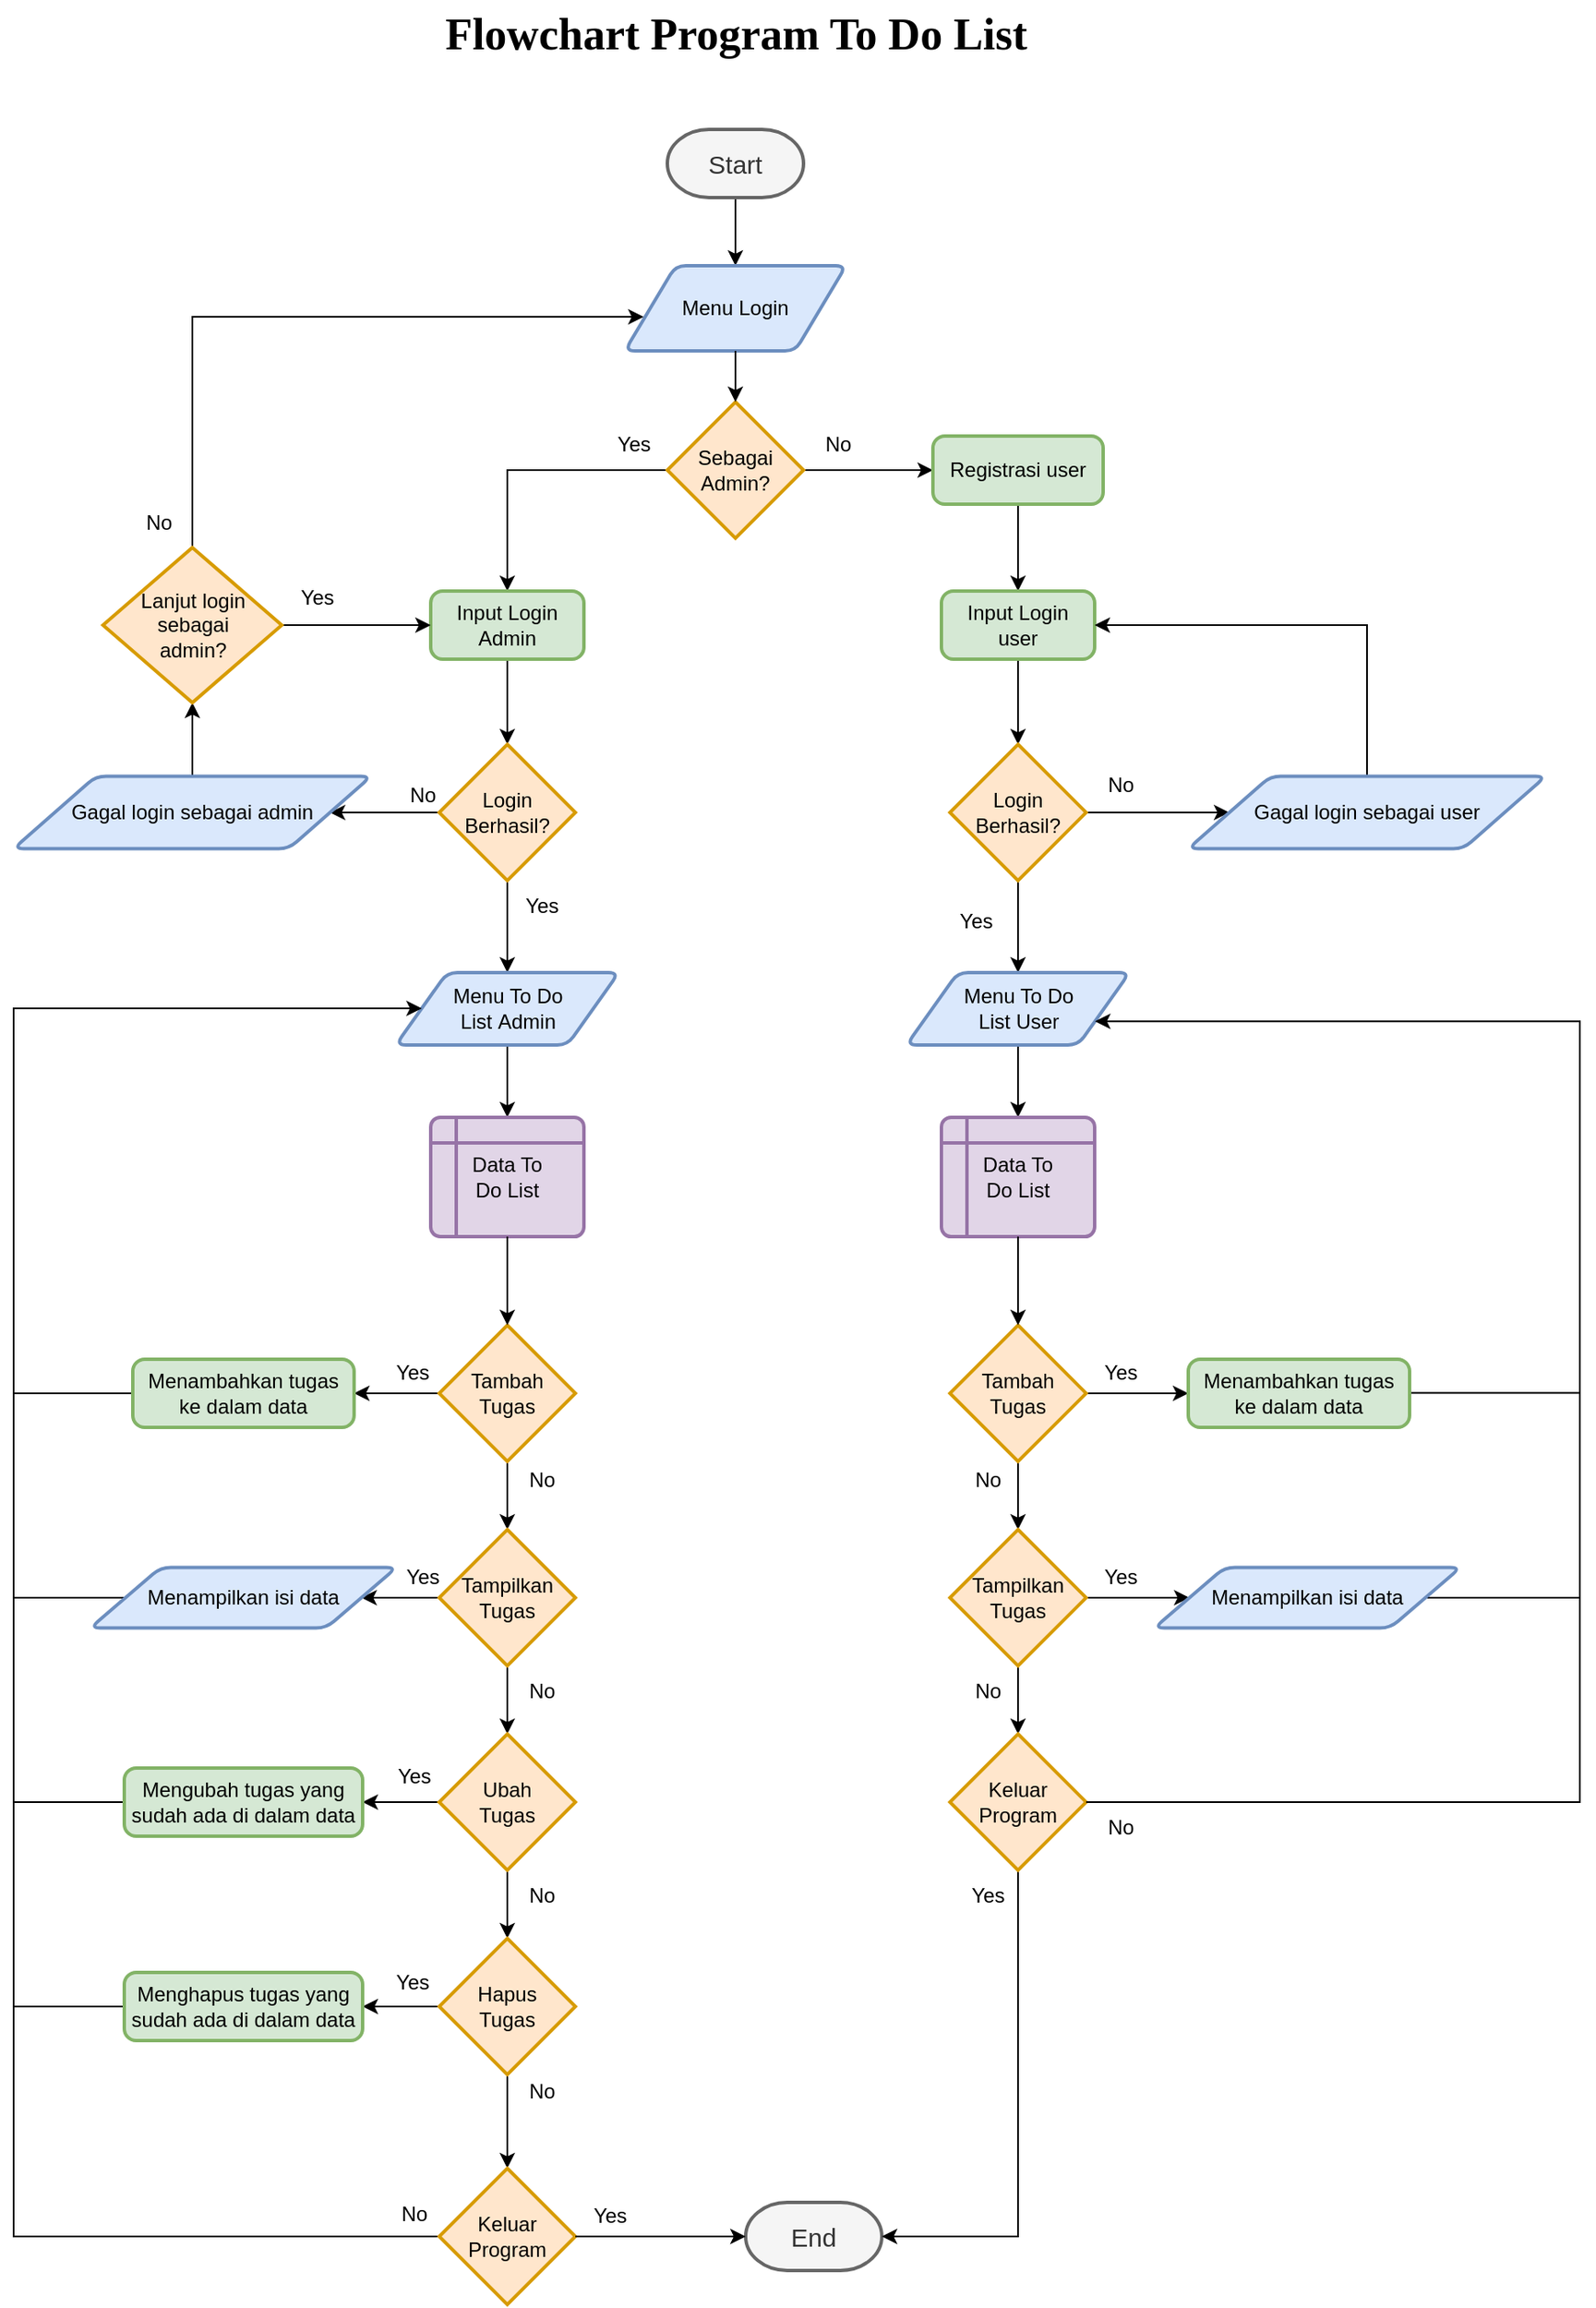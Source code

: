 <mxfile version="24.7.17">
  <diagram id="C5RBs43oDa-KdzZeNtuy" name="Page-1">
    <mxGraphModel dx="2227" dy="828" grid="0" gridSize="10" guides="1" tooltips="1" connect="1" arrows="1" fold="1" page="1" pageScale="1" pageWidth="827" pageHeight="1169" math="0" shadow="0">
      <root>
        <mxCell id="WIyWlLk6GJQsqaUBKTNV-0" />
        <mxCell id="WIyWlLk6GJQsqaUBKTNV-1" parent="WIyWlLk6GJQsqaUBKTNV-0" />
        <mxCell id="1M9hGgyov5NjB-ZIpMgV-0" value="Flowchart Program To Do List" style="text;html=1;align=center;verticalAlign=middle;resizable=0;points=[];autosize=1;strokeColor=none;fillColor=none;fontSize=26;fontStyle=1;fontFamily=Times New Roman;" parent="WIyWlLk6GJQsqaUBKTNV-1" vertex="1">
          <mxGeometry x="-106" y="44" width="340" height="40" as="geometry" />
        </mxCell>
        <mxCell id="1M9hGgyov5NjB-ZIpMgV-9" style="edgeStyle=orthogonalEdgeStyle;rounded=0;orthogonalLoop=1;jettySize=auto;html=1;entryX=0.5;entryY=0;entryDx=0;entryDy=0;" parent="WIyWlLk6GJQsqaUBKTNV-1" source="1M9hGgyov5NjB-ZIpMgV-5" target="1M9hGgyov5NjB-ZIpMgV-7" edge="1">
          <mxGeometry relative="1" as="geometry" />
        </mxCell>
        <mxCell id="1M9hGgyov5NjB-ZIpMgV-5" value="&lt;font style=&quot;font-size: 15px;&quot;&gt;Start&lt;/font&gt;" style="strokeWidth=2;html=1;shape=mxgraph.flowchart.terminator;whiteSpace=wrap;fillColor=#f5f5f5;strokeColor=#666666;fontColor=#333333;" parent="WIyWlLk6GJQsqaUBKTNV-1" vertex="1">
          <mxGeometry x="24" y="120" width="80" height="40" as="geometry" />
        </mxCell>
        <mxCell id="1M9hGgyov5NjB-ZIpMgV-6" value="&lt;font style=&quot;font-size: 15px;&quot;&gt;End&lt;/font&gt;" style="strokeWidth=2;html=1;shape=mxgraph.flowchart.terminator;whiteSpace=wrap;fillColor=#f5f5f5;strokeColor=#666666;fontColor=#333333;" parent="WIyWlLk6GJQsqaUBKTNV-1" vertex="1">
          <mxGeometry x="70" y="1337" width="80" height="40" as="geometry" />
        </mxCell>
        <mxCell id="1M9hGgyov5NjB-ZIpMgV-7" value="Menu Login" style="shape=parallelogram;html=1;strokeWidth=2;perimeter=parallelogramPerimeter;whiteSpace=wrap;rounded=1;arcSize=12;size=0.23;fillColor=#dae8fc;strokeColor=#6c8ebf;" parent="WIyWlLk6GJQsqaUBKTNV-1" vertex="1">
          <mxGeometry x="-1" y="200" width="130" height="50" as="geometry" />
        </mxCell>
        <mxCell id="1M9hGgyov5NjB-ZIpMgV-104" style="edgeStyle=orthogonalEdgeStyle;rounded=0;orthogonalLoop=1;jettySize=auto;html=1;" parent="WIyWlLk6GJQsqaUBKTNV-1" source="1M9hGgyov5NjB-ZIpMgV-10" target="1M9hGgyov5NjB-ZIpMgV-102" edge="1">
          <mxGeometry relative="1" as="geometry" />
        </mxCell>
        <mxCell id="1M9hGgyov5NjB-ZIpMgV-105" style="edgeStyle=orthogonalEdgeStyle;rounded=0;orthogonalLoop=1;jettySize=auto;html=1;entryX=0.5;entryY=0;entryDx=0;entryDy=0;" parent="WIyWlLk6GJQsqaUBKTNV-1" source="1M9hGgyov5NjB-ZIpMgV-10" target="1M9hGgyov5NjB-ZIpMgV-21" edge="1">
          <mxGeometry relative="1" as="geometry" />
        </mxCell>
        <mxCell id="1M9hGgyov5NjB-ZIpMgV-10" value="Sebagai Admin?" style="strokeWidth=2;html=1;shape=mxgraph.flowchart.decision;whiteSpace=wrap;fillColor=#ffe6cc;strokeColor=#d79b00;" parent="WIyWlLk6GJQsqaUBKTNV-1" vertex="1">
          <mxGeometry x="24" y="280" width="80" height="80" as="geometry" />
        </mxCell>
        <mxCell id="1M9hGgyov5NjB-ZIpMgV-11" style="edgeStyle=orthogonalEdgeStyle;rounded=0;orthogonalLoop=1;jettySize=auto;html=1;entryX=0.5;entryY=0;entryDx=0;entryDy=0;entryPerimeter=0;" parent="WIyWlLk6GJQsqaUBKTNV-1" source="1M9hGgyov5NjB-ZIpMgV-7" target="1M9hGgyov5NjB-ZIpMgV-10" edge="1">
          <mxGeometry relative="1" as="geometry" />
        </mxCell>
        <mxCell id="1M9hGgyov5NjB-ZIpMgV-15" value="No" style="text;html=1;align=center;verticalAlign=middle;resizable=0;points=[];autosize=1;strokeColor=none;fillColor=none;" parent="WIyWlLk6GJQsqaUBKTNV-1" vertex="1">
          <mxGeometry x="104" y="290" width="40" height="30" as="geometry" />
        </mxCell>
        <mxCell id="1M9hGgyov5NjB-ZIpMgV-25" value="" style="edgeStyle=orthogonalEdgeStyle;rounded=0;orthogonalLoop=1;jettySize=auto;html=1;" parent="WIyWlLk6GJQsqaUBKTNV-1" source="1M9hGgyov5NjB-ZIpMgV-21" target="1M9hGgyov5NjB-ZIpMgV-24" edge="1">
          <mxGeometry relative="1" as="geometry" />
        </mxCell>
        <mxCell id="1M9hGgyov5NjB-ZIpMgV-21" value="Input Login Admin" style="rounded=1;whiteSpace=wrap;html=1;absoluteArcSize=1;arcSize=14;strokeWidth=2;fillColor=#d5e8d4;strokeColor=#82b366;" parent="WIyWlLk6GJQsqaUBKTNV-1" vertex="1">
          <mxGeometry x="-115" y="391" width="90" height="40" as="geometry" />
        </mxCell>
        <mxCell id="1M9hGgyov5NjB-ZIpMgV-28" value="" style="edgeStyle=orthogonalEdgeStyle;rounded=0;orthogonalLoop=1;jettySize=auto;html=1;" parent="WIyWlLk6GJQsqaUBKTNV-1" source="1M9hGgyov5NjB-ZIpMgV-24" target="1M9hGgyov5NjB-ZIpMgV-26" edge="1">
          <mxGeometry relative="1" as="geometry" />
        </mxCell>
        <mxCell id="1M9hGgyov5NjB-ZIpMgV-91" style="edgeStyle=orthogonalEdgeStyle;rounded=0;orthogonalLoop=1;jettySize=auto;html=1;entryX=0.5;entryY=0;entryDx=0;entryDy=0;" parent="WIyWlLk6GJQsqaUBKTNV-1" source="1M9hGgyov5NjB-ZIpMgV-24" target="1M9hGgyov5NjB-ZIpMgV-31" edge="1">
          <mxGeometry relative="1" as="geometry" />
        </mxCell>
        <mxCell id="1M9hGgyov5NjB-ZIpMgV-24" value="Login Berhasil?" style="strokeWidth=2;html=1;shape=mxgraph.flowchart.decision;whiteSpace=wrap;fillColor=#ffe6cc;strokeColor=#d79b00;" parent="WIyWlLk6GJQsqaUBKTNV-1" vertex="1">
          <mxGeometry x="-110" y="481" width="80" height="80" as="geometry" />
        </mxCell>
        <mxCell id="1M9hGgyov5NjB-ZIpMgV-112" value="" style="edgeStyle=orthogonalEdgeStyle;rounded=0;orthogonalLoop=1;jettySize=auto;html=1;" parent="WIyWlLk6GJQsqaUBKTNV-1" source="1M9hGgyov5NjB-ZIpMgV-26" target="1M9hGgyov5NjB-ZIpMgV-111" edge="1">
          <mxGeometry relative="1" as="geometry" />
        </mxCell>
        <mxCell id="1M9hGgyov5NjB-ZIpMgV-26" value="Gagal login sebagai admin" style="shape=parallelogram;html=1;strokeWidth=2;perimeter=parallelogramPerimeter;whiteSpace=wrap;rounded=1;arcSize=12;size=0.23;fontSize=12;fillColor=#dae8fc;strokeColor=#6c8ebf;" parent="WIyWlLk6GJQsqaUBKTNV-1" vertex="1">
          <mxGeometry x="-360" y="499.75" width="210" height="42.5" as="geometry" />
        </mxCell>
        <mxCell id="1M9hGgyov5NjB-ZIpMgV-29" value="No" style="text;html=1;align=center;verticalAlign=middle;resizable=0;points=[];autosize=1;strokeColor=none;fillColor=none;" parent="WIyWlLk6GJQsqaUBKTNV-1" vertex="1">
          <mxGeometry x="-140" y="496" width="40" height="30" as="geometry" />
        </mxCell>
        <mxCell id="m38rGPqU60XYRcg4cqw9-11" style="edgeStyle=orthogonalEdgeStyle;rounded=0;orthogonalLoop=1;jettySize=auto;html=1;entryX=0.5;entryY=0;entryDx=0;entryDy=0;" edge="1" parent="WIyWlLk6GJQsqaUBKTNV-1" source="1M9hGgyov5NjB-ZIpMgV-31" target="m38rGPqU60XYRcg4cqw9-7">
          <mxGeometry relative="1" as="geometry" />
        </mxCell>
        <mxCell id="1M9hGgyov5NjB-ZIpMgV-31" value="Menu To Do&lt;div&gt;List&amp;nbsp;&lt;span style=&quot;background-color: initial;&quot;&gt;Admin&lt;/span&gt;&lt;/div&gt;" style="shape=parallelogram;html=1;strokeWidth=2;perimeter=parallelogramPerimeter;whiteSpace=wrap;rounded=1;arcSize=12;size=0.23;fontSize=12;fillColor=#dae8fc;strokeColor=#6c8ebf;" parent="WIyWlLk6GJQsqaUBKTNV-1" vertex="1">
          <mxGeometry x="-135.5" y="615" width="131" height="42.5" as="geometry" />
        </mxCell>
        <mxCell id="1M9hGgyov5NjB-ZIpMgV-60" value="" style="edgeStyle=orthogonalEdgeStyle;rounded=0;orthogonalLoop=1;jettySize=auto;html=1;" parent="WIyWlLk6GJQsqaUBKTNV-1" source="1M9hGgyov5NjB-ZIpMgV-54" target="1M9hGgyov5NjB-ZIpMgV-59" edge="1">
          <mxGeometry relative="1" as="geometry" />
        </mxCell>
        <mxCell id="1M9hGgyov5NjB-ZIpMgV-63" value="" style="edgeStyle=orthogonalEdgeStyle;rounded=0;orthogonalLoop=1;jettySize=auto;html=1;" parent="WIyWlLk6GJQsqaUBKTNV-1" source="1M9hGgyov5NjB-ZIpMgV-54" target="1M9hGgyov5NjB-ZIpMgV-62" edge="1">
          <mxGeometry relative="1" as="geometry" />
        </mxCell>
        <mxCell id="1M9hGgyov5NjB-ZIpMgV-54" value="Tambah Tugas" style="strokeWidth=2;html=1;shape=mxgraph.flowchart.decision;whiteSpace=wrap;fillColor=#ffe6cc;strokeColor=#d79b00;" parent="WIyWlLk6GJQsqaUBKTNV-1" vertex="1">
          <mxGeometry x="-110" y="822" width="80" height="80" as="geometry" />
        </mxCell>
        <mxCell id="m38rGPqU60XYRcg4cqw9-2" style="edgeStyle=orthogonalEdgeStyle;rounded=0;orthogonalLoop=1;jettySize=auto;html=1;endArrow=none;endFill=0;" edge="1" parent="WIyWlLk6GJQsqaUBKTNV-1" source="1M9hGgyov5NjB-ZIpMgV-59">
          <mxGeometry relative="1" as="geometry">
            <mxPoint x="-360" y="862" as="targetPoint" />
          </mxGeometry>
        </mxCell>
        <mxCell id="1M9hGgyov5NjB-ZIpMgV-59" value="Menambahkan tugas&lt;div&gt;&lt;span style=&quot;background-color: initial;&quot;&gt;ke dalam data&lt;/span&gt;&lt;/div&gt;" style="rounded=1;whiteSpace=wrap;html=1;absoluteArcSize=1;arcSize=14;strokeWidth=2;fillColor=#d5e8d4;strokeColor=#82b366;" parent="WIyWlLk6GJQsqaUBKTNV-1" vertex="1">
          <mxGeometry x="-290" y="842" width="130" height="40" as="geometry" />
        </mxCell>
        <mxCell id="1M9hGgyov5NjB-ZIpMgV-65" value="" style="edgeStyle=orthogonalEdgeStyle;rounded=0;orthogonalLoop=1;jettySize=auto;html=1;" parent="WIyWlLk6GJQsqaUBKTNV-1" source="1M9hGgyov5NjB-ZIpMgV-62" target="1M9hGgyov5NjB-ZIpMgV-64" edge="1">
          <mxGeometry relative="1" as="geometry" />
        </mxCell>
        <mxCell id="1M9hGgyov5NjB-ZIpMgV-70" value="" style="edgeStyle=orthogonalEdgeStyle;rounded=0;orthogonalLoop=1;jettySize=auto;html=1;" parent="WIyWlLk6GJQsqaUBKTNV-1" source="1M9hGgyov5NjB-ZIpMgV-62" target="1M9hGgyov5NjB-ZIpMgV-69" edge="1">
          <mxGeometry relative="1" as="geometry" />
        </mxCell>
        <mxCell id="1M9hGgyov5NjB-ZIpMgV-62" value="Tampilkan Tugas" style="strokeWidth=2;html=1;shape=mxgraph.flowchart.decision;whiteSpace=wrap;fillColor=#ffe6cc;strokeColor=#d79b00;" parent="WIyWlLk6GJQsqaUBKTNV-1" vertex="1">
          <mxGeometry x="-110" y="942" width="80" height="80" as="geometry" />
        </mxCell>
        <mxCell id="m38rGPqU60XYRcg4cqw9-3" style="edgeStyle=orthogonalEdgeStyle;rounded=0;orthogonalLoop=1;jettySize=auto;html=1;endArrow=none;endFill=0;" edge="1" parent="WIyWlLk6GJQsqaUBKTNV-1" source="1M9hGgyov5NjB-ZIpMgV-64">
          <mxGeometry relative="1" as="geometry">
            <mxPoint x="-360" y="982.0" as="targetPoint" />
          </mxGeometry>
        </mxCell>
        <mxCell id="1M9hGgyov5NjB-ZIpMgV-64" value="Menampilkan isi data" style="shape=parallelogram;html=1;strokeWidth=2;perimeter=parallelogramPerimeter;whiteSpace=wrap;rounded=1;arcSize=12;size=0.23;fontSize=12;fillColor=#dae8fc;strokeColor=#6c8ebf;" parent="WIyWlLk6GJQsqaUBKTNV-1" vertex="1">
          <mxGeometry x="-315" y="964.19" width="180" height="35.62" as="geometry" />
        </mxCell>
        <mxCell id="1M9hGgyov5NjB-ZIpMgV-72" value="" style="edgeStyle=orthogonalEdgeStyle;rounded=0;orthogonalLoop=1;jettySize=auto;html=1;" parent="WIyWlLk6GJQsqaUBKTNV-1" source="1M9hGgyov5NjB-ZIpMgV-69" target="1M9hGgyov5NjB-ZIpMgV-71" edge="1">
          <mxGeometry relative="1" as="geometry" />
        </mxCell>
        <mxCell id="1M9hGgyov5NjB-ZIpMgV-83" value="" style="edgeStyle=orthogonalEdgeStyle;rounded=0;orthogonalLoop=1;jettySize=auto;html=1;" parent="WIyWlLk6GJQsqaUBKTNV-1" source="1M9hGgyov5NjB-ZIpMgV-69" target="1M9hGgyov5NjB-ZIpMgV-80" edge="1">
          <mxGeometry relative="1" as="geometry" />
        </mxCell>
        <mxCell id="1M9hGgyov5NjB-ZIpMgV-69" value="Ubah&lt;div&gt;Tugas&lt;/div&gt;" style="strokeWidth=2;html=1;shape=mxgraph.flowchart.decision;whiteSpace=wrap;fillColor=#ffe6cc;strokeColor=#d79b00;" parent="WIyWlLk6GJQsqaUBKTNV-1" vertex="1">
          <mxGeometry x="-110" y="1062" width="80" height="80" as="geometry" />
        </mxCell>
        <mxCell id="m38rGPqU60XYRcg4cqw9-4" style="edgeStyle=orthogonalEdgeStyle;rounded=0;orthogonalLoop=1;jettySize=auto;html=1;endArrow=none;endFill=0;" edge="1" parent="WIyWlLk6GJQsqaUBKTNV-1" source="1M9hGgyov5NjB-ZIpMgV-71">
          <mxGeometry relative="1" as="geometry">
            <mxPoint x="-360" y="1102" as="targetPoint" />
          </mxGeometry>
        </mxCell>
        <mxCell id="1M9hGgyov5NjB-ZIpMgV-71" value="Mengubah tugas yang sudah ada di dalam data" style="rounded=1;whiteSpace=wrap;html=1;absoluteArcSize=1;arcSize=14;strokeWidth=2;fillColor=#d5e8d4;strokeColor=#82b366;" parent="WIyWlLk6GJQsqaUBKTNV-1" vertex="1">
          <mxGeometry x="-295" y="1082" width="140" height="40" as="geometry" />
        </mxCell>
        <mxCell id="1M9hGgyov5NjB-ZIpMgV-84" value="" style="edgeStyle=orthogonalEdgeStyle;rounded=0;orthogonalLoop=1;jettySize=auto;html=1;" parent="WIyWlLk6GJQsqaUBKTNV-1" source="1M9hGgyov5NjB-ZIpMgV-80" target="1M9hGgyov5NjB-ZIpMgV-81" edge="1">
          <mxGeometry relative="1" as="geometry" />
        </mxCell>
        <mxCell id="1M9hGgyov5NjB-ZIpMgV-100" value="" style="edgeStyle=orthogonalEdgeStyle;rounded=0;orthogonalLoop=1;jettySize=auto;html=1;" parent="WIyWlLk6GJQsqaUBKTNV-1" source="1M9hGgyov5NjB-ZIpMgV-80" target="1M9hGgyov5NjB-ZIpMgV-99" edge="1">
          <mxGeometry relative="1" as="geometry" />
        </mxCell>
        <mxCell id="1M9hGgyov5NjB-ZIpMgV-80" value="Hapus&lt;div&gt;Tugas&lt;/div&gt;" style="strokeWidth=2;html=1;shape=mxgraph.flowchart.decision;whiteSpace=wrap;fillColor=#ffe6cc;strokeColor=#d79b00;" parent="WIyWlLk6GJQsqaUBKTNV-1" vertex="1">
          <mxGeometry x="-110" y="1182" width="80" height="80" as="geometry" />
        </mxCell>
        <mxCell id="m38rGPqU60XYRcg4cqw9-5" style="edgeStyle=orthogonalEdgeStyle;rounded=0;orthogonalLoop=1;jettySize=auto;html=1;endArrow=none;endFill=0;" edge="1" parent="WIyWlLk6GJQsqaUBKTNV-1" source="1M9hGgyov5NjB-ZIpMgV-81">
          <mxGeometry relative="1" as="geometry">
            <mxPoint x="-360" y="1222" as="targetPoint" />
          </mxGeometry>
        </mxCell>
        <mxCell id="1M9hGgyov5NjB-ZIpMgV-81" value="Menghapus tugas yang sudah ada di dalam data" style="rounded=1;whiteSpace=wrap;html=1;absoluteArcSize=1;arcSize=14;strokeWidth=2;fillColor=#d5e8d4;strokeColor=#82b366;" parent="WIyWlLk6GJQsqaUBKTNV-1" vertex="1">
          <mxGeometry x="-295" y="1202" width="140" height="40" as="geometry" />
        </mxCell>
        <mxCell id="1M9hGgyov5NjB-ZIpMgV-85" value="Yes" style="text;html=1;align=center;verticalAlign=middle;resizable=0;points=[];autosize=1;strokeColor=none;fillColor=none;" parent="WIyWlLk6GJQsqaUBKTNV-1" vertex="1">
          <mxGeometry x="-16" y="290" width="40" height="30" as="geometry" />
        </mxCell>
        <mxCell id="1M9hGgyov5NjB-ZIpMgV-90" value="Yes" style="text;html=1;align=center;verticalAlign=middle;resizable=0;points=[];autosize=1;strokeColor=none;fillColor=none;" parent="WIyWlLk6GJQsqaUBKTNV-1" vertex="1">
          <mxGeometry x="-70" y="561" width="40" height="30" as="geometry" />
        </mxCell>
        <mxCell id="1M9hGgyov5NjB-ZIpMgV-92" value="Yes" style="text;html=1;align=center;verticalAlign=middle;resizable=0;points=[];autosize=1;strokeColor=none;fillColor=none;" parent="WIyWlLk6GJQsqaUBKTNV-1" vertex="1">
          <mxGeometry x="-146" y="835" width="40" height="30" as="geometry" />
        </mxCell>
        <mxCell id="1M9hGgyov5NjB-ZIpMgV-93" value="Yes" style="text;html=1;align=center;verticalAlign=middle;resizable=0;points=[];autosize=1;strokeColor=none;fillColor=none;" parent="WIyWlLk6GJQsqaUBKTNV-1" vertex="1">
          <mxGeometry x="-140" y="955" width="40" height="30" as="geometry" />
        </mxCell>
        <mxCell id="1M9hGgyov5NjB-ZIpMgV-94" value="No" style="text;html=1;align=center;verticalAlign=middle;resizable=0;points=[];autosize=1;strokeColor=none;fillColor=none;" parent="WIyWlLk6GJQsqaUBKTNV-1" vertex="1">
          <mxGeometry x="-70" y="898" width="40" height="30" as="geometry" />
        </mxCell>
        <mxCell id="1M9hGgyov5NjB-ZIpMgV-95" value="No" style="text;html=1;align=center;verticalAlign=middle;resizable=0;points=[];autosize=1;strokeColor=none;fillColor=none;" parent="WIyWlLk6GJQsqaUBKTNV-1" vertex="1">
          <mxGeometry x="-70" y="1022" width="40" height="30" as="geometry" />
        </mxCell>
        <mxCell id="1M9hGgyov5NjB-ZIpMgV-96" value="No" style="text;html=1;align=center;verticalAlign=middle;resizable=0;points=[];autosize=1;strokeColor=none;fillColor=none;" parent="WIyWlLk6GJQsqaUBKTNV-1" vertex="1">
          <mxGeometry x="-70" y="1142" width="40" height="30" as="geometry" />
        </mxCell>
        <mxCell id="1M9hGgyov5NjB-ZIpMgV-97" value="Yes" style="text;html=1;align=center;verticalAlign=middle;resizable=0;points=[];autosize=1;strokeColor=none;fillColor=none;" parent="WIyWlLk6GJQsqaUBKTNV-1" vertex="1">
          <mxGeometry x="-145" y="1072" width="40" height="30" as="geometry" />
        </mxCell>
        <mxCell id="1M9hGgyov5NjB-ZIpMgV-98" value="Yes" style="text;html=1;align=center;verticalAlign=middle;resizable=0;points=[];autosize=1;strokeColor=none;fillColor=none;" parent="WIyWlLk6GJQsqaUBKTNV-1" vertex="1">
          <mxGeometry x="-146" y="1193" width="40" height="30" as="geometry" />
        </mxCell>
        <mxCell id="m38rGPqU60XYRcg4cqw9-0" style="edgeStyle=orthogonalEdgeStyle;rounded=0;orthogonalLoop=1;jettySize=auto;html=1;" edge="1" parent="WIyWlLk6GJQsqaUBKTNV-1" source="1M9hGgyov5NjB-ZIpMgV-99" target="1M9hGgyov5NjB-ZIpMgV-31">
          <mxGeometry relative="1" as="geometry">
            <mxPoint x="-360" y="638.08" as="targetPoint" />
            <Array as="points">
              <mxPoint x="-360" y="1357" />
              <mxPoint x="-360" y="636" />
            </Array>
          </mxGeometry>
        </mxCell>
        <mxCell id="1M9hGgyov5NjB-ZIpMgV-99" value="Keluar&lt;div&gt;Program&lt;/div&gt;" style="strokeWidth=2;html=1;shape=mxgraph.flowchart.decision;whiteSpace=wrap;fillColor=#ffe6cc;strokeColor=#d79b00;" parent="WIyWlLk6GJQsqaUBKTNV-1" vertex="1">
          <mxGeometry x="-110" y="1317" width="80" height="80" as="geometry" />
        </mxCell>
        <mxCell id="1M9hGgyov5NjB-ZIpMgV-107" value="" style="edgeStyle=orthogonalEdgeStyle;rounded=0;orthogonalLoop=1;jettySize=auto;html=1;" parent="WIyWlLk6GJQsqaUBKTNV-1" source="1M9hGgyov5NjB-ZIpMgV-102" target="1M9hGgyov5NjB-ZIpMgV-106" edge="1">
          <mxGeometry relative="1" as="geometry" />
        </mxCell>
        <mxCell id="1M9hGgyov5NjB-ZIpMgV-102" value="Registrasi user" style="rounded=1;whiteSpace=wrap;html=1;absoluteArcSize=1;arcSize=14;strokeWidth=2;fillColor=#d5e8d4;strokeColor=#82b366;" parent="WIyWlLk6GJQsqaUBKTNV-1" vertex="1">
          <mxGeometry x="180" y="300" width="100" height="40" as="geometry" />
        </mxCell>
        <mxCell id="1M9hGgyov5NjB-ZIpMgV-109" value="" style="edgeStyle=orthogonalEdgeStyle;rounded=0;orthogonalLoop=1;jettySize=auto;html=1;" parent="WIyWlLk6GJQsqaUBKTNV-1" source="1M9hGgyov5NjB-ZIpMgV-106" target="1M9hGgyov5NjB-ZIpMgV-108" edge="1">
          <mxGeometry relative="1" as="geometry" />
        </mxCell>
        <mxCell id="1M9hGgyov5NjB-ZIpMgV-106" value="Input Login&lt;div&gt;user&lt;/div&gt;" style="rounded=1;whiteSpace=wrap;html=1;absoluteArcSize=1;arcSize=14;strokeWidth=2;fillColor=#d5e8d4;strokeColor=#82b366;" parent="WIyWlLk6GJQsqaUBKTNV-1" vertex="1">
          <mxGeometry x="185" y="391" width="90" height="40" as="geometry" />
        </mxCell>
        <mxCell id="1M9hGgyov5NjB-ZIpMgV-119" value="" style="edgeStyle=orthogonalEdgeStyle;rounded=0;orthogonalLoop=1;jettySize=auto;html=1;" parent="WIyWlLk6GJQsqaUBKTNV-1" source="1M9hGgyov5NjB-ZIpMgV-108" target="1M9hGgyov5NjB-ZIpMgV-118" edge="1">
          <mxGeometry relative="1" as="geometry" />
        </mxCell>
        <mxCell id="1M9hGgyov5NjB-ZIpMgV-173" style="edgeStyle=orthogonalEdgeStyle;rounded=0;orthogonalLoop=1;jettySize=auto;html=1;entryX=0.5;entryY=0;entryDx=0;entryDy=0;" parent="WIyWlLk6GJQsqaUBKTNV-1" source="1M9hGgyov5NjB-ZIpMgV-108" target="1M9hGgyov5NjB-ZIpMgV-156" edge="1">
          <mxGeometry relative="1" as="geometry" />
        </mxCell>
        <mxCell id="1M9hGgyov5NjB-ZIpMgV-108" value="Login Berhasil?" style="strokeWidth=2;html=1;shape=mxgraph.flowchart.decision;whiteSpace=wrap;fillColor=#ffe6cc;strokeColor=#d79b00;" parent="WIyWlLk6GJQsqaUBKTNV-1" vertex="1">
          <mxGeometry x="190" y="481" width="80" height="80" as="geometry" />
        </mxCell>
        <mxCell id="1M9hGgyov5NjB-ZIpMgV-113" value="" style="edgeStyle=orthogonalEdgeStyle;rounded=0;orthogonalLoop=1;jettySize=auto;html=1;" parent="WIyWlLk6GJQsqaUBKTNV-1" source="1M9hGgyov5NjB-ZIpMgV-111" target="1M9hGgyov5NjB-ZIpMgV-21" edge="1">
          <mxGeometry relative="1" as="geometry" />
        </mxCell>
        <mxCell id="1M9hGgyov5NjB-ZIpMgV-115" style="edgeStyle=orthogonalEdgeStyle;rounded=0;orthogonalLoop=1;jettySize=auto;html=1;entryX=0.085;entryY=0.6;entryDx=0;entryDy=0;entryPerimeter=0;" parent="WIyWlLk6GJQsqaUBKTNV-1" source="1M9hGgyov5NjB-ZIpMgV-111" target="1M9hGgyov5NjB-ZIpMgV-7" edge="1">
          <mxGeometry relative="1" as="geometry">
            <mxPoint x="-255" y="220" as="targetPoint" />
            <Array as="points">
              <mxPoint x="-255" y="230" />
            </Array>
          </mxGeometry>
        </mxCell>
        <mxCell id="1M9hGgyov5NjB-ZIpMgV-111" value="Lanjut login&lt;div&gt;sebagai&lt;/div&gt;&lt;div&gt;admin?&lt;/div&gt;" style="strokeWidth=2;html=1;shape=mxgraph.flowchart.decision;whiteSpace=wrap;fillColor=#ffe6cc;strokeColor=#d79b00;" parent="WIyWlLk6GJQsqaUBKTNV-1" vertex="1">
          <mxGeometry x="-307.5" y="365.5" width="105" height="91" as="geometry" />
        </mxCell>
        <mxCell id="1M9hGgyov5NjB-ZIpMgV-116" value="No" style="text;html=1;align=center;verticalAlign=middle;resizable=0;points=[];autosize=1;strokeColor=none;fillColor=none;" parent="WIyWlLk6GJQsqaUBKTNV-1" vertex="1">
          <mxGeometry x="-295" y="335.5" width="40" height="30" as="geometry" />
        </mxCell>
        <mxCell id="1M9hGgyov5NjB-ZIpMgV-117" value="Yes" style="text;html=1;align=center;verticalAlign=middle;resizable=0;points=[];autosize=1;strokeColor=none;fillColor=none;" parent="WIyWlLk6GJQsqaUBKTNV-1" vertex="1">
          <mxGeometry x="-202.5" y="380" width="40" height="30" as="geometry" />
        </mxCell>
        <mxCell id="1M9hGgyov5NjB-ZIpMgV-121" style="edgeStyle=orthogonalEdgeStyle;rounded=0;orthogonalLoop=1;jettySize=auto;html=1;entryX=1;entryY=0.5;entryDx=0;entryDy=0;" parent="WIyWlLk6GJQsqaUBKTNV-1" source="1M9hGgyov5NjB-ZIpMgV-118" target="1M9hGgyov5NjB-ZIpMgV-106" edge="1">
          <mxGeometry relative="1" as="geometry">
            <mxPoint x="435" y="410" as="targetPoint" />
            <Array as="points">
              <mxPoint x="435" y="411" />
            </Array>
          </mxGeometry>
        </mxCell>
        <mxCell id="1M9hGgyov5NjB-ZIpMgV-118" value="Gagal login sebagai user" style="shape=parallelogram;html=1;strokeWidth=2;perimeter=parallelogramPerimeter;whiteSpace=wrap;rounded=1;arcSize=12;size=0.23;fontSize=12;fillColor=#dae8fc;strokeColor=#6c8ebf;" parent="WIyWlLk6GJQsqaUBKTNV-1" vertex="1">
          <mxGeometry x="330" y="499.75" width="210" height="42.5" as="geometry" />
        </mxCell>
        <mxCell id="1M9hGgyov5NjB-ZIpMgV-122" value="No" style="text;html=1;align=center;verticalAlign=middle;resizable=0;points=[];autosize=1;strokeColor=none;fillColor=none;" parent="WIyWlLk6GJQsqaUBKTNV-1" vertex="1">
          <mxGeometry x="270" y="490" width="40" height="30" as="geometry" />
        </mxCell>
        <mxCell id="m38rGPqU60XYRcg4cqw9-8" style="edgeStyle=orthogonalEdgeStyle;rounded=0;orthogonalLoop=1;jettySize=auto;html=1;entryX=0.5;entryY=0;entryDx=0;entryDy=0;" edge="1" parent="WIyWlLk6GJQsqaUBKTNV-1" source="1M9hGgyov5NjB-ZIpMgV-156" target="m38rGPqU60XYRcg4cqw9-6">
          <mxGeometry relative="1" as="geometry" />
        </mxCell>
        <mxCell id="1M9hGgyov5NjB-ZIpMgV-156" value="Menu To Do&lt;div&gt;List User&lt;/div&gt;" style="shape=parallelogram;html=1;strokeWidth=2;perimeter=parallelogramPerimeter;whiteSpace=wrap;rounded=1;arcSize=12;size=0.23;fontSize=12;fillColor=#dae8fc;strokeColor=#6c8ebf;" parent="WIyWlLk6GJQsqaUBKTNV-1" vertex="1">
          <mxGeometry x="164.5" y="615" width="131" height="42.5" as="geometry" />
        </mxCell>
        <mxCell id="1M9hGgyov5NjB-ZIpMgV-157" value="" style="edgeStyle=orthogonalEdgeStyle;rounded=0;orthogonalLoop=1;jettySize=auto;html=1;" parent="WIyWlLk6GJQsqaUBKTNV-1" source="1M9hGgyov5NjB-ZIpMgV-158" target="1M9hGgyov5NjB-ZIpMgV-162" edge="1">
          <mxGeometry relative="1" as="geometry" />
        </mxCell>
        <mxCell id="1M9hGgyov5NjB-ZIpMgV-178" value="" style="edgeStyle=orthogonalEdgeStyle;rounded=0;orthogonalLoop=1;jettySize=auto;html=1;" parent="WIyWlLk6GJQsqaUBKTNV-1" source="1M9hGgyov5NjB-ZIpMgV-158" target="1M9hGgyov5NjB-ZIpMgV-176" edge="1">
          <mxGeometry relative="1" as="geometry" />
        </mxCell>
        <mxCell id="1M9hGgyov5NjB-ZIpMgV-158" value="Tambah Tugas" style="strokeWidth=2;html=1;shape=mxgraph.flowchart.decision;whiteSpace=wrap;fillColor=#ffe6cc;strokeColor=#d79b00;" parent="WIyWlLk6GJQsqaUBKTNV-1" vertex="1">
          <mxGeometry x="190" y="822" width="80" height="80" as="geometry" />
        </mxCell>
        <mxCell id="1M9hGgyov5NjB-ZIpMgV-174" value="" style="edgeStyle=orthogonalEdgeStyle;rounded=0;orthogonalLoop=1;jettySize=auto;html=1;" parent="WIyWlLk6GJQsqaUBKTNV-1" source="1M9hGgyov5NjB-ZIpMgV-162" target="1M9hGgyov5NjB-ZIpMgV-171" edge="1">
          <mxGeometry relative="1" as="geometry" />
        </mxCell>
        <mxCell id="1M9hGgyov5NjB-ZIpMgV-179" value="" style="edgeStyle=orthogonalEdgeStyle;rounded=0;orthogonalLoop=1;jettySize=auto;html=1;" parent="WIyWlLk6GJQsqaUBKTNV-1" source="1M9hGgyov5NjB-ZIpMgV-162" target="1M9hGgyov5NjB-ZIpMgV-177" edge="1">
          <mxGeometry relative="1" as="geometry" />
        </mxCell>
        <mxCell id="1M9hGgyov5NjB-ZIpMgV-162" value="Tampilkan Tugas" style="strokeWidth=2;html=1;shape=mxgraph.flowchart.decision;whiteSpace=wrap;fillColor=#ffe6cc;strokeColor=#d79b00;" parent="WIyWlLk6GJQsqaUBKTNV-1" vertex="1">
          <mxGeometry x="190" y="942" width="80" height="80" as="geometry" />
        </mxCell>
        <mxCell id="1M9hGgyov5NjB-ZIpMgV-167" value="Yes" style="text;html=1;align=center;verticalAlign=middle;resizable=0;points=[];autosize=1;strokeColor=none;fillColor=none;" parent="WIyWlLk6GJQsqaUBKTNV-1" vertex="1">
          <mxGeometry x="270" y="835" width="40" height="30" as="geometry" />
        </mxCell>
        <mxCell id="1M9hGgyov5NjB-ZIpMgV-168" value="No" style="text;html=1;align=center;verticalAlign=middle;resizable=0;points=[];autosize=1;strokeColor=none;fillColor=none;" parent="WIyWlLk6GJQsqaUBKTNV-1" vertex="1">
          <mxGeometry x="192.25" y="898" width="40" height="30" as="geometry" />
        </mxCell>
        <mxCell id="1M9hGgyov5NjB-ZIpMgV-169" value="No" style="text;html=1;align=center;verticalAlign=middle;resizable=0;points=[];autosize=1;strokeColor=none;fillColor=none;" parent="WIyWlLk6GJQsqaUBKTNV-1" vertex="1">
          <mxGeometry x="192.25" y="1022" width="40" height="30" as="geometry" />
        </mxCell>
        <mxCell id="1M9hGgyov5NjB-ZIpMgV-189" style="edgeStyle=orthogonalEdgeStyle;rounded=0;orthogonalLoop=1;jettySize=auto;html=1;entryX=1;entryY=0.5;entryDx=0;entryDy=0;entryPerimeter=0;" parent="WIyWlLk6GJQsqaUBKTNV-1" source="1M9hGgyov5NjB-ZIpMgV-171" target="1M9hGgyov5NjB-ZIpMgV-6" edge="1">
          <mxGeometry relative="1" as="geometry">
            <mxPoint x="230" y="1357.889" as="targetPoint" />
            <Array as="points">
              <mxPoint x="230" y="1357" />
            </Array>
          </mxGeometry>
        </mxCell>
        <mxCell id="1M9hGgyov5NjB-ZIpMgV-171" value="Keluar&lt;div&gt;Program&lt;/div&gt;" style="strokeWidth=2;html=1;shape=mxgraph.flowchart.decision;whiteSpace=wrap;fillColor=#ffe6cc;strokeColor=#d79b00;" parent="WIyWlLk6GJQsqaUBKTNV-1" vertex="1">
          <mxGeometry x="190" y="1062" width="80" height="80" as="geometry" />
        </mxCell>
        <mxCell id="1M9hGgyov5NjB-ZIpMgV-175" value="No" style="text;html=1;align=center;verticalAlign=middle;resizable=0;points=[];autosize=1;strokeColor=none;fillColor=none;" parent="WIyWlLk6GJQsqaUBKTNV-1" vertex="1">
          <mxGeometry x="-70" y="1257" width="40" height="30" as="geometry" />
        </mxCell>
        <mxCell id="1M9hGgyov5NjB-ZIpMgV-182" style="edgeStyle=orthogonalEdgeStyle;rounded=0;orthogonalLoop=1;jettySize=auto;html=1;endArrow=none;endFill=0;" parent="WIyWlLk6GJQsqaUBKTNV-1" edge="1">
          <mxGeometry relative="1" as="geometry">
            <mxPoint x="560" y="861.75" as="targetPoint" />
            <mxPoint x="450" y="861.75" as="sourcePoint" />
          </mxGeometry>
        </mxCell>
        <mxCell id="1M9hGgyov5NjB-ZIpMgV-176" value="Menambahkan tugas&lt;div&gt;&lt;span style=&quot;background-color: initial;&quot;&gt;ke dalam data&lt;/span&gt;&lt;/div&gt;" style="rounded=1;whiteSpace=wrap;html=1;absoluteArcSize=1;arcSize=14;strokeWidth=2;fillColor=#d5e8d4;strokeColor=#82b366;" parent="WIyWlLk6GJQsqaUBKTNV-1" vertex="1">
          <mxGeometry x="330" y="842" width="130" height="40" as="geometry" />
        </mxCell>
        <mxCell id="1M9hGgyov5NjB-ZIpMgV-180" style="edgeStyle=orthogonalEdgeStyle;rounded=0;orthogonalLoop=1;jettySize=auto;html=1;entryX=1;entryY=0.75;entryDx=0;entryDy=0;exitX=1;exitY=0.5;exitDx=0;exitDy=0;exitPerimeter=0;" parent="WIyWlLk6GJQsqaUBKTNV-1" source="1M9hGgyov5NjB-ZIpMgV-171" target="1M9hGgyov5NjB-ZIpMgV-156" edge="1">
          <mxGeometry relative="1" as="geometry">
            <mxPoint x="560" y="630" as="targetPoint" />
            <Array as="points">
              <mxPoint x="560" y="1102" />
              <mxPoint x="560" y="644" />
            </Array>
          </mxGeometry>
        </mxCell>
        <mxCell id="1M9hGgyov5NjB-ZIpMgV-204" style="edgeStyle=orthogonalEdgeStyle;rounded=0;orthogonalLoop=1;jettySize=auto;html=1;endArrow=none;endFill=0;" parent="WIyWlLk6GJQsqaUBKTNV-1" source="1M9hGgyov5NjB-ZIpMgV-177" edge="1">
          <mxGeometry relative="1" as="geometry">
            <mxPoint x="560" y="982" as="targetPoint" />
          </mxGeometry>
        </mxCell>
        <mxCell id="1M9hGgyov5NjB-ZIpMgV-177" value="Menampilkan isi data" style="shape=parallelogram;html=1;strokeWidth=2;perimeter=parallelogramPerimeter;whiteSpace=wrap;rounded=1;arcSize=12;size=0.23;fontSize=12;fillColor=#dae8fc;strokeColor=#6c8ebf;" parent="WIyWlLk6GJQsqaUBKTNV-1" vertex="1">
          <mxGeometry x="310" y="964.19" width="180" height="35.62" as="geometry" />
        </mxCell>
        <mxCell id="1M9hGgyov5NjB-ZIpMgV-183" value="Yes" style="text;html=1;align=center;verticalAlign=middle;resizable=0;points=[];autosize=1;strokeColor=none;fillColor=none;" parent="WIyWlLk6GJQsqaUBKTNV-1" vertex="1">
          <mxGeometry x="270" y="955" width="40" height="30" as="geometry" />
        </mxCell>
        <mxCell id="1M9hGgyov5NjB-ZIpMgV-188" style="edgeStyle=orthogonalEdgeStyle;rounded=0;orthogonalLoop=1;jettySize=auto;html=1;entryX=0;entryY=0.5;entryDx=0;entryDy=0;entryPerimeter=0;" parent="WIyWlLk6GJQsqaUBKTNV-1" source="1M9hGgyov5NjB-ZIpMgV-99" target="1M9hGgyov5NjB-ZIpMgV-6" edge="1">
          <mxGeometry relative="1" as="geometry" />
        </mxCell>
        <mxCell id="1M9hGgyov5NjB-ZIpMgV-200" value="Yes" style="text;html=1;align=center;verticalAlign=middle;resizable=0;points=[];autosize=1;strokeColor=none;fillColor=none;" parent="WIyWlLk6GJQsqaUBKTNV-1" vertex="1">
          <mxGeometry x="-30" y="1330" width="40" height="30" as="geometry" />
        </mxCell>
        <mxCell id="1M9hGgyov5NjB-ZIpMgV-203" value="No" style="text;html=1;align=center;verticalAlign=middle;resizable=0;points=[];autosize=1;strokeColor=none;fillColor=none;" parent="WIyWlLk6GJQsqaUBKTNV-1" vertex="1">
          <mxGeometry x="-145" y="1329" width="40" height="30" as="geometry" />
        </mxCell>
        <mxCell id="1M9hGgyov5NjB-ZIpMgV-205" value="Yes" style="text;html=1;align=center;verticalAlign=middle;resizable=0;points=[];autosize=1;strokeColor=none;fillColor=none;" parent="WIyWlLk6GJQsqaUBKTNV-1" vertex="1">
          <mxGeometry x="192.25" y="1142" width="40" height="30" as="geometry" />
        </mxCell>
        <mxCell id="1M9hGgyov5NjB-ZIpMgV-206" value="No" style="text;html=1;align=center;verticalAlign=middle;resizable=0;points=[];autosize=1;strokeColor=none;fillColor=none;" parent="WIyWlLk6GJQsqaUBKTNV-1" vertex="1">
          <mxGeometry x="270" y="1102" width="40" height="30" as="geometry" />
        </mxCell>
        <mxCell id="m38rGPqU60XYRcg4cqw9-6" value="Data To&lt;div&gt;Do List&lt;/div&gt;" style="shape=internalStorage;whiteSpace=wrap;html=1;dx=15;dy=15;rounded=1;arcSize=8;strokeWidth=2;fillColor=#e1d5e7;strokeColor=#9673a6;" vertex="1" parent="WIyWlLk6GJQsqaUBKTNV-1">
          <mxGeometry x="185" y="700" width="90" height="70" as="geometry" />
        </mxCell>
        <mxCell id="m38rGPqU60XYRcg4cqw9-7" value="Data To&lt;div&gt;Do List&lt;/div&gt;" style="shape=internalStorage;whiteSpace=wrap;html=1;dx=15;dy=15;rounded=1;arcSize=8;strokeWidth=2;fillColor=#e1d5e7;strokeColor=#9673a6;" vertex="1" parent="WIyWlLk6GJQsqaUBKTNV-1">
          <mxGeometry x="-115" y="700" width="90" height="70" as="geometry" />
        </mxCell>
        <mxCell id="m38rGPqU60XYRcg4cqw9-9" style="edgeStyle=orthogonalEdgeStyle;rounded=0;orthogonalLoop=1;jettySize=auto;html=1;entryX=0.5;entryY=0;entryDx=0;entryDy=0;entryPerimeter=0;" edge="1" parent="WIyWlLk6GJQsqaUBKTNV-1" source="m38rGPqU60XYRcg4cqw9-6" target="1M9hGgyov5NjB-ZIpMgV-158">
          <mxGeometry relative="1" as="geometry" />
        </mxCell>
        <mxCell id="m38rGPqU60XYRcg4cqw9-10" style="edgeStyle=orthogonalEdgeStyle;rounded=0;orthogonalLoop=1;jettySize=auto;html=1;entryX=0.5;entryY=0;entryDx=0;entryDy=0;entryPerimeter=0;" edge="1" parent="WIyWlLk6GJQsqaUBKTNV-1" source="m38rGPqU60XYRcg4cqw9-7" target="1M9hGgyov5NjB-ZIpMgV-54">
          <mxGeometry relative="1" as="geometry" />
        </mxCell>
        <mxCell id="m38rGPqU60XYRcg4cqw9-12" value="Yes" style="text;html=1;align=center;verticalAlign=middle;resizable=0;points=[];autosize=1;strokeColor=none;fillColor=none;" vertex="1" parent="WIyWlLk6GJQsqaUBKTNV-1">
          <mxGeometry x="185" y="570" width="40" height="30" as="geometry" />
        </mxCell>
      </root>
    </mxGraphModel>
  </diagram>
</mxfile>
